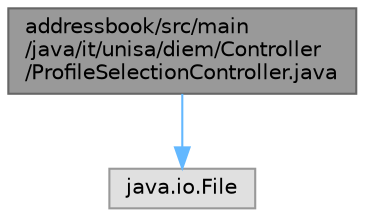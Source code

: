 digraph "addressbook/src/main/java/it/unisa/diem/Controller/ProfileSelectionController.java"
{
 // LATEX_PDF_SIZE
  bgcolor="transparent";
  edge [fontname=Helvetica,fontsize=10,labelfontname=Helvetica,labelfontsize=10];
  node [fontname=Helvetica,fontsize=10,shape=box,height=0.2,width=0.4];
  Node1 [id="Node000001",label="addressbook/src/main\l/java/it/unisa/diem/Controller\l/ProfileSelectionController.java",height=0.2,width=0.4,color="gray40", fillcolor="grey60", style="filled", fontcolor="black",tooltip=" "];
  Node1 -> Node2 [id="edge1_Node000001_Node000002",color="steelblue1",style="solid",tooltip=" "];
  Node2 [id="Node000002",label="java.io.File",height=0.2,width=0.4,color="grey60", fillcolor="#E0E0E0", style="filled",tooltip=" "];
}
